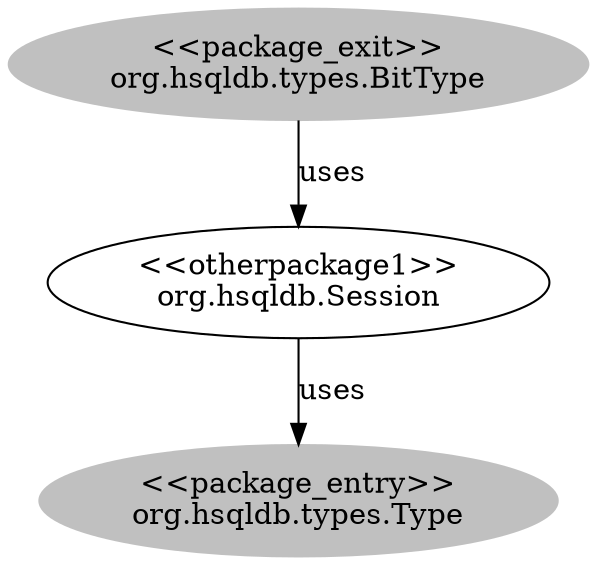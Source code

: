 digraph cd {
	org_hsqldb_types_BitType [label="<<package_exit>>
org.hsqldb.types.BitType",style=filled,color="grey"];
	org_hsqldb_types_Type [label="<<package_entry>>
org.hsqldb.types.Type",style=filled,color="grey"];
	org_hsqldb_Session [label="<<otherpackage1>>
org.hsqldb.Session"];
	org_hsqldb_types_BitType -> org_hsqldb_Session [label=uses];
	org_hsqldb_Session -> org_hsqldb_types_Type [label=uses];
}
